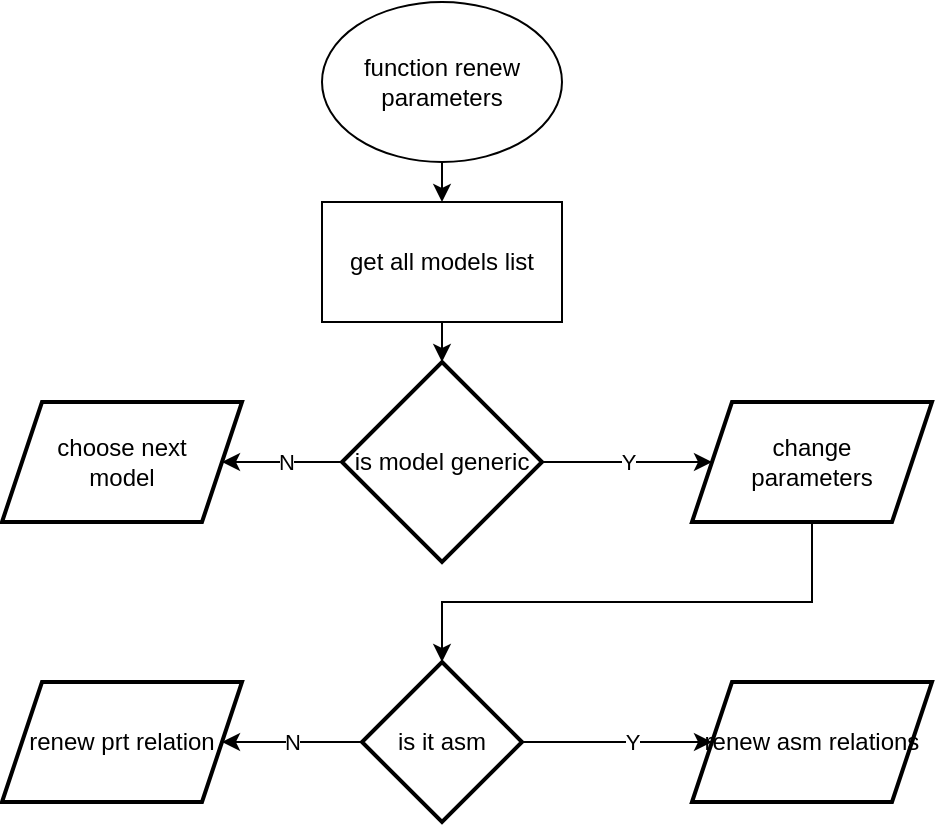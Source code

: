 <mxfile version="15.5.5" type="github">
  <diagram id="vhaX6pcntOF0Jhp9lL3u" name="Page-1">
    <mxGraphModel dx="1038" dy="538" grid="1" gridSize="10" guides="1" tooltips="1" connect="1" arrows="1" fold="1" page="0" pageScale="1" pageWidth="827" pageHeight="1169" background="#ffffff" math="0" shadow="0">
      <root>
        <mxCell id="0" />
        <mxCell id="1" parent="0" />
        <mxCell id="FUZQEJY77bD7A3YJ2i27-1" value="function renew parameters" style="ellipse;whiteSpace=wrap;html=1;" vertex="1" parent="1">
          <mxGeometry x="365" width="120" height="80" as="geometry" />
        </mxCell>
        <mxCell id="FUZQEJY77bD7A3YJ2i27-2" value="" style="endArrow=classic;html=1;rounded=0;exitX=0.5;exitY=1;exitDx=0;exitDy=0;entryX=0.5;entryY=0;entryDx=0;entryDy=0;" edge="1" parent="1" source="FUZQEJY77bD7A3YJ2i27-1" target="FUZQEJY77bD7A3YJ2i27-5">
          <mxGeometry width="50" height="50" relative="1" as="geometry">
            <mxPoint x="405" y="160" as="sourcePoint" />
            <mxPoint x="425" y="140" as="targetPoint" />
          </mxGeometry>
        </mxCell>
        <mxCell id="FUZQEJY77bD7A3YJ2i27-27" value="" style="edgeStyle=orthogonalEdgeStyle;rounded=0;orthogonalLoop=1;jettySize=auto;html=1;exitX=0.5;exitY=1;exitDx=0;exitDy=0;" edge="1" parent="1" source="FUZQEJY77bD7A3YJ2i27-5" target="FUZQEJY77bD7A3YJ2i27-6">
          <mxGeometry relative="1" as="geometry">
            <mxPoint x="470" y="230" as="sourcePoint" />
          </mxGeometry>
        </mxCell>
        <mxCell id="FUZQEJY77bD7A3YJ2i27-5" value="get all models list" style="rounded=0;whiteSpace=wrap;html=1;" vertex="1" parent="1">
          <mxGeometry x="365" y="100" width="120" height="60" as="geometry" />
        </mxCell>
        <mxCell id="FUZQEJY77bD7A3YJ2i27-11" value="Y" style="edgeStyle=orthogonalEdgeStyle;rounded=0;orthogonalLoop=1;jettySize=auto;html=1;" edge="1" parent="1" source="FUZQEJY77bD7A3YJ2i27-6" target="FUZQEJY77bD7A3YJ2i27-10">
          <mxGeometry relative="1" as="geometry" />
        </mxCell>
        <mxCell id="FUZQEJY77bD7A3YJ2i27-13" value="" style="edgeStyle=orthogonalEdgeStyle;rounded=0;orthogonalLoop=1;jettySize=auto;html=1;" edge="1" parent="1" source="FUZQEJY77bD7A3YJ2i27-6" target="FUZQEJY77bD7A3YJ2i27-12">
          <mxGeometry relative="1" as="geometry" />
        </mxCell>
        <mxCell id="FUZQEJY77bD7A3YJ2i27-14" value="N" style="edgeLabel;html=1;align=center;verticalAlign=middle;resizable=0;points=[];" vertex="1" connectable="0" parent="FUZQEJY77bD7A3YJ2i27-13">
          <mxGeometry x="-0.305" y="1" relative="1" as="geometry">
            <mxPoint x="-7" y="-1" as="offset" />
          </mxGeometry>
        </mxCell>
        <mxCell id="FUZQEJY77bD7A3YJ2i27-6" value="is model generic" style="strokeWidth=2;html=1;shape=mxgraph.flowchart.decision;whiteSpace=wrap;" vertex="1" parent="1">
          <mxGeometry x="375" y="180" width="100" height="100" as="geometry" />
        </mxCell>
        <mxCell id="FUZQEJY77bD7A3YJ2i27-10" value="&lt;div&gt;change&lt;/div&gt;&lt;div&gt; parameters&lt;/div&gt;" style="shape=parallelogram;perimeter=parallelogramPerimeter;whiteSpace=wrap;html=1;fixedSize=1;strokeWidth=2;" vertex="1" parent="1">
          <mxGeometry x="550" y="200" width="120" height="60" as="geometry" />
        </mxCell>
        <mxCell id="FUZQEJY77bD7A3YJ2i27-12" value="&lt;div&gt;choose next&lt;/div&gt;&lt;div&gt; model&lt;/div&gt;" style="shape=parallelogram;perimeter=parallelogramPerimeter;whiteSpace=wrap;html=1;fixedSize=1;strokeWidth=2;" vertex="1" parent="1">
          <mxGeometry x="205" y="200" width="120" height="60" as="geometry" />
        </mxCell>
        <mxCell id="FUZQEJY77bD7A3YJ2i27-19" value="Y" style="edgeStyle=orthogonalEdgeStyle;rounded=0;orthogonalLoop=1;jettySize=auto;html=1;" edge="1" parent="1" source="FUZQEJY77bD7A3YJ2i27-15" target="FUZQEJY77bD7A3YJ2i27-18">
          <mxGeometry x="0.158" relative="1" as="geometry">
            <mxPoint as="offset" />
          </mxGeometry>
        </mxCell>
        <mxCell id="FUZQEJY77bD7A3YJ2i27-21" value="N" style="edgeStyle=orthogonalEdgeStyle;rounded=0;orthogonalLoop=1;jettySize=auto;html=1;" edge="1" parent="1" source="FUZQEJY77bD7A3YJ2i27-15" target="FUZQEJY77bD7A3YJ2i27-20">
          <mxGeometry relative="1" as="geometry" />
        </mxCell>
        <mxCell id="FUZQEJY77bD7A3YJ2i27-15" value="is it asm " style="rhombus;whiteSpace=wrap;html=1;strokeWidth=2;" vertex="1" parent="1">
          <mxGeometry x="385" y="330" width="80" height="80" as="geometry" />
        </mxCell>
        <mxCell id="FUZQEJY77bD7A3YJ2i27-17" value="" style="edgeStyle=orthogonalEdgeStyle;rounded=0;orthogonalLoop=1;jettySize=auto;html=1;exitX=0.5;exitY=1;exitDx=0;exitDy=0;entryX=0.5;entryY=0;entryDx=0;entryDy=0;" edge="1" parent="1" source="FUZQEJY77bD7A3YJ2i27-10" target="FUZQEJY77bD7A3YJ2i27-15">
          <mxGeometry relative="1" as="geometry">
            <mxPoint x="240.059" y="340" as="sourcePoint" />
            <mxPoint x="425" y="420" as="targetPoint" />
            <Array as="points">
              <mxPoint x="610" y="300" />
              <mxPoint x="425" y="300" />
              <mxPoint x="425" y="330" />
            </Array>
          </mxGeometry>
        </mxCell>
        <mxCell id="FUZQEJY77bD7A3YJ2i27-18" value="renew asm relations" style="shape=parallelogram;perimeter=parallelogramPerimeter;whiteSpace=wrap;html=1;fixedSize=1;strokeWidth=2;" vertex="1" parent="1">
          <mxGeometry x="550" y="340" width="120" height="60" as="geometry" />
        </mxCell>
        <mxCell id="FUZQEJY77bD7A3YJ2i27-20" value="renew prt relation" style="shape=parallelogram;perimeter=parallelogramPerimeter;whiteSpace=wrap;html=1;fixedSize=1;strokeWidth=2;" vertex="1" parent="1">
          <mxGeometry x="205" y="340" width="120" height="60" as="geometry" />
        </mxCell>
      </root>
    </mxGraphModel>
  </diagram>
</mxfile>
